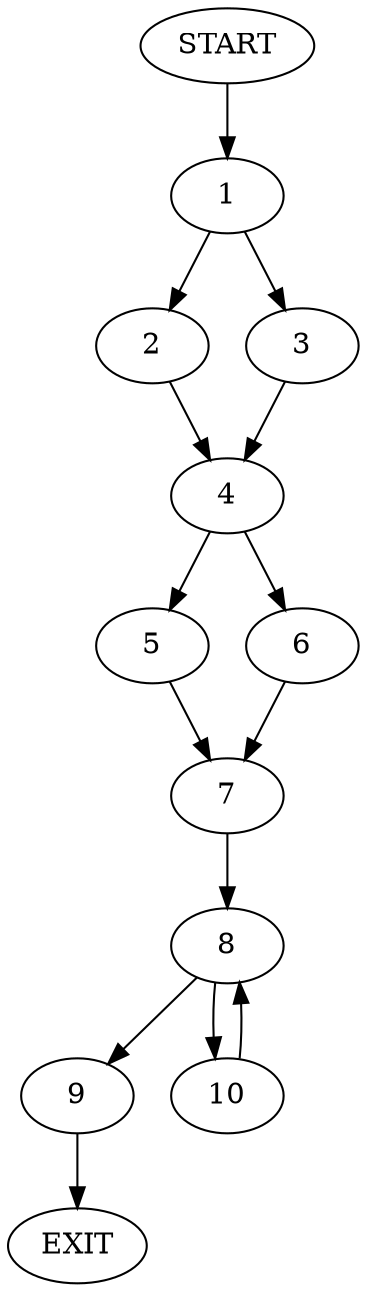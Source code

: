 digraph {
0 [label="START"]
11 [label="EXIT"]
0 -> 1
1 -> 2
1 -> 3
3 -> 4
2 -> 4
4 -> 5
4 -> 6
6 -> 7
5 -> 7
7 -> 8
8 -> 9
8 -> 10
9 -> 11
10 -> 8
}
